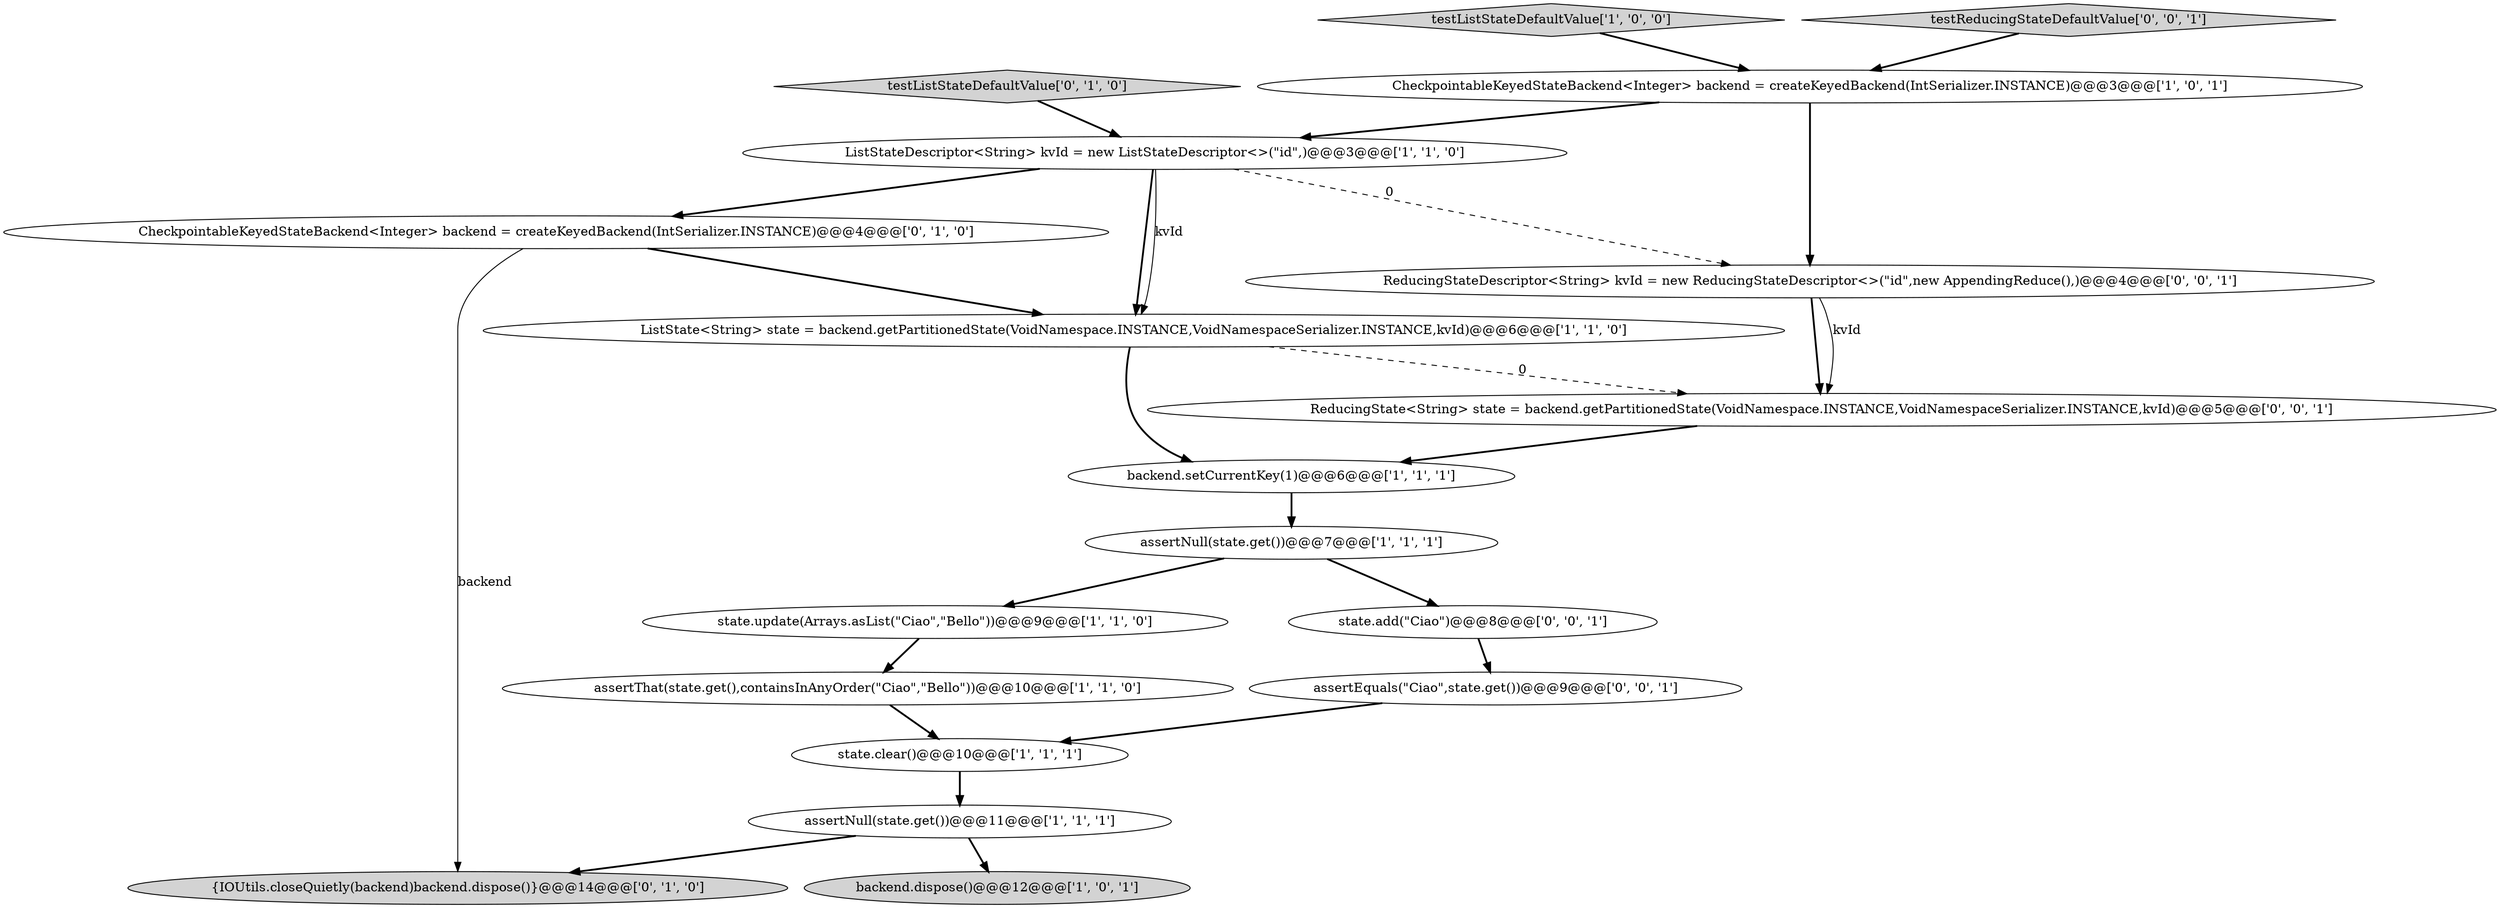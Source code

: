 digraph {
14 [style = filled, label = "assertEquals(\"Ciao\",state.get())@@@9@@@['0', '0', '1']", fillcolor = white, shape = ellipse image = "AAA0AAABBB3BBB"];
0 [style = filled, label = "assertNull(state.get())@@@11@@@['1', '1', '1']", fillcolor = white, shape = ellipse image = "AAA0AAABBB1BBB"];
4 [style = filled, label = "testListStateDefaultValue['1', '0', '0']", fillcolor = lightgray, shape = diamond image = "AAA0AAABBB1BBB"];
6 [style = filled, label = "assertNull(state.get())@@@7@@@['1', '1', '1']", fillcolor = white, shape = ellipse image = "AAA0AAABBB1BBB"];
7 [style = filled, label = "state.clear()@@@10@@@['1', '1', '1']", fillcolor = white, shape = ellipse image = "AAA0AAABBB1BBB"];
13 [style = filled, label = "CheckpointableKeyedStateBackend<Integer> backend = createKeyedBackend(IntSerializer.INSTANCE)@@@4@@@['0', '1', '0']", fillcolor = white, shape = ellipse image = "AAA1AAABBB2BBB"];
10 [style = filled, label = "ListStateDescriptor<String> kvId = new ListStateDescriptor<>(\"id\",)@@@3@@@['1', '1', '0']", fillcolor = white, shape = ellipse image = "AAA0AAABBB1BBB"];
12 [style = filled, label = "{IOUtils.closeQuietly(backend)backend.dispose()}@@@14@@@['0', '1', '0']", fillcolor = lightgray, shape = ellipse image = "AAA1AAABBB2BBB"];
2 [style = filled, label = "CheckpointableKeyedStateBackend<Integer> backend = createKeyedBackend(IntSerializer.INSTANCE)@@@3@@@['1', '0', '1']", fillcolor = white, shape = ellipse image = "AAA0AAABBB1BBB"];
5 [style = filled, label = "backend.setCurrentKey(1)@@@6@@@['1', '1', '1']", fillcolor = white, shape = ellipse image = "AAA0AAABBB1BBB"];
8 [style = filled, label = "state.update(Arrays.asList(\"Ciao\",\"Bello\"))@@@9@@@['1', '1', '0']", fillcolor = white, shape = ellipse image = "AAA0AAABBB1BBB"];
16 [style = filled, label = "ReducingStateDescriptor<String> kvId = new ReducingStateDescriptor<>(\"id\",new AppendingReduce(),)@@@4@@@['0', '0', '1']", fillcolor = white, shape = ellipse image = "AAA0AAABBB3BBB"];
11 [style = filled, label = "testListStateDefaultValue['0', '1', '0']", fillcolor = lightgray, shape = diamond image = "AAA0AAABBB2BBB"];
9 [style = filled, label = "backend.dispose()@@@12@@@['1', '0', '1']", fillcolor = lightgray, shape = ellipse image = "AAA0AAABBB1BBB"];
3 [style = filled, label = "ListState<String> state = backend.getPartitionedState(VoidNamespace.INSTANCE,VoidNamespaceSerializer.INSTANCE,kvId)@@@6@@@['1', '1', '0']", fillcolor = white, shape = ellipse image = "AAA0AAABBB1BBB"];
18 [style = filled, label = "testReducingStateDefaultValue['0', '0', '1']", fillcolor = lightgray, shape = diamond image = "AAA0AAABBB3BBB"];
1 [style = filled, label = "assertThat(state.get(),containsInAnyOrder(\"Ciao\",\"Bello\"))@@@10@@@['1', '1', '0']", fillcolor = white, shape = ellipse image = "AAA0AAABBB1BBB"];
15 [style = filled, label = "ReducingState<String> state = backend.getPartitionedState(VoidNamespace.INSTANCE,VoidNamespaceSerializer.INSTANCE,kvId)@@@5@@@['0', '0', '1']", fillcolor = white, shape = ellipse image = "AAA0AAABBB3BBB"];
17 [style = filled, label = "state.add(\"Ciao\")@@@8@@@['0', '0', '1']", fillcolor = white, shape = ellipse image = "AAA0AAABBB3BBB"];
14->7 [style = bold, label=""];
18->2 [style = bold, label=""];
10->3 [style = solid, label="kvId"];
0->9 [style = bold, label=""];
16->15 [style = bold, label=""];
6->17 [style = bold, label=""];
2->10 [style = bold, label=""];
17->14 [style = bold, label=""];
6->8 [style = bold, label=""];
3->5 [style = bold, label=""];
13->12 [style = solid, label="backend"];
10->3 [style = bold, label=""];
4->2 [style = bold, label=""];
8->1 [style = bold, label=""];
10->16 [style = dashed, label="0"];
11->10 [style = bold, label=""];
10->13 [style = bold, label=""];
0->12 [style = bold, label=""];
16->15 [style = solid, label="kvId"];
7->0 [style = bold, label=""];
15->5 [style = bold, label=""];
3->15 [style = dashed, label="0"];
13->3 [style = bold, label=""];
2->16 [style = bold, label=""];
1->7 [style = bold, label=""];
5->6 [style = bold, label=""];
}
